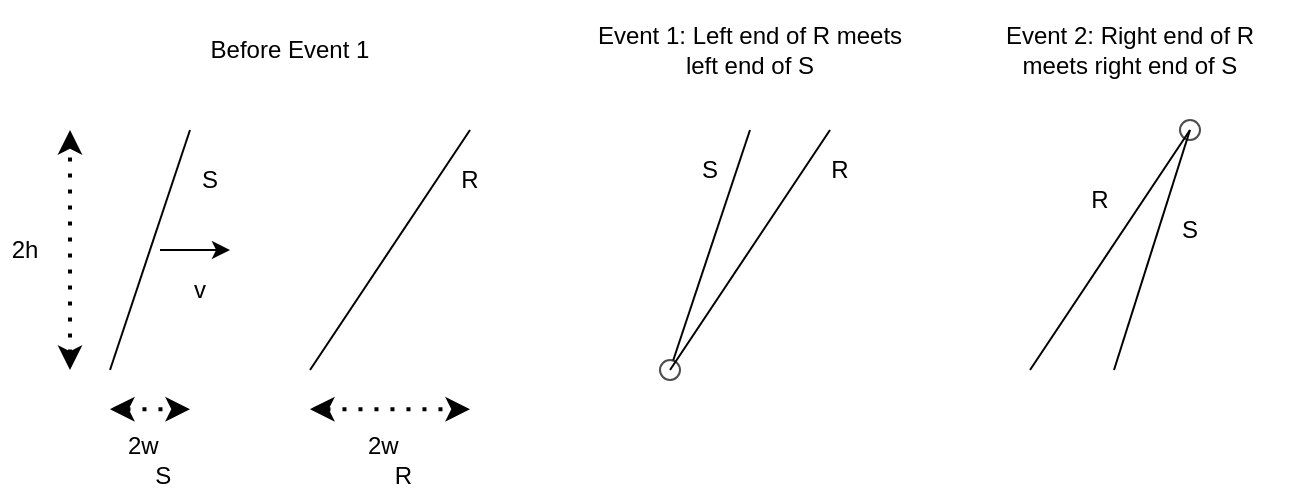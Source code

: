 <mxfile version="28.0.6">
  <diagram name="Page-1" id="28st5V9mePWmnh8NICEn">
    <mxGraphModel grid="1" page="1" gridSize="5" guides="1" tooltips="1" connect="1" arrows="1" fold="1" pageScale="1" pageWidth="850" pageHeight="1100" math="0" shadow="0">
      <root>
        <mxCell id="0" />
        <mxCell id="1" parent="0" />
        <mxCell id="ezrNfz-kKXgRJ8tDuEHS-6" value="" style="ellipse;whiteSpace=wrap;html=1;aspect=fixed;opacity=70;" vertex="1" parent="1">
          <mxGeometry x="375" y="220" width="10" height="10" as="geometry" />
        </mxCell>
        <mxCell id="ezrNfz-kKXgRJ8tDuEHS-5" value="" style="ellipse;whiteSpace=wrap;html=1;aspect=fixed;opacity=70;" vertex="1" parent="1">
          <mxGeometry x="635" y="100" width="10" height="10" as="geometry" />
        </mxCell>
        <mxCell id="Nci2a986SoMj50eW0rJr-2" value="R" style="rounded=0;whiteSpace=wrap;html=1;strokeColor=none;" vertex="1" parent="1">
          <mxGeometry x="240" y="115" width="80" height="30" as="geometry" />
        </mxCell>
        <mxCell id="Nci2a986SoMj50eW0rJr-4" value="S" style="rounded=0;whiteSpace=wrap;html=1;strokeColor=none;" vertex="1" parent="1">
          <mxGeometry x="130" y="115" width="40" height="30" as="geometry" />
        </mxCell>
        <mxCell id="NyozX-Rnlltd7XaDrdez-11" value="Event 1: Left end of R meets left end of S" style="rounded=0;whiteSpace=wrap;html=1;strokeColor=none;" vertex="1" parent="1">
          <mxGeometry x="340" y="40" width="160" height="50" as="geometry" />
        </mxCell>
        <mxCell id="NyozX-Rnlltd7XaDrdez-20" value="Event 2: Right end of R meets right end of S" style="rounded=0;whiteSpace=wrap;html=1;strokeColor=none;" vertex="1" parent="1">
          <mxGeometry x="530" y="40" width="160" height="50" as="geometry" />
        </mxCell>
        <mxCell id="MtNzExz9s50W6AGGrWGw-1" value="" style="endArrow=none;html=1;rounded=0;" edge="1" parent="1">
          <mxGeometry width="50" height="50" relative="1" as="geometry">
            <mxPoint x="200" y="225" as="sourcePoint" />
            <mxPoint x="280" y="105" as="targetPoint" />
          </mxGeometry>
        </mxCell>
        <mxCell id="MtNzExz9s50W6AGGrWGw-2" value="" style="endArrow=none;html=1;rounded=0;" edge="1" parent="1">
          <mxGeometry width="50" height="50" relative="1" as="geometry">
            <mxPoint x="100" y="225" as="sourcePoint" />
            <mxPoint x="140" y="105" as="targetPoint" />
          </mxGeometry>
        </mxCell>
        <mxCell id="MtNzExz9s50W6AGGrWGw-5" value="R" style="rounded=0;whiteSpace=wrap;html=1;strokeColor=none;" vertex="1" parent="1">
          <mxGeometry x="425" y="110" width="80" height="30" as="geometry" />
        </mxCell>
        <mxCell id="MtNzExz9s50W6AGGrWGw-6" value="S" style="rounded=0;whiteSpace=wrap;html=1;strokeColor=none;" vertex="1" parent="1">
          <mxGeometry x="380" y="110" width="40" height="30" as="geometry" />
        </mxCell>
        <mxCell id="MtNzExz9s50W6AGGrWGw-7" value="" style="endArrow=none;html=1;rounded=0;" edge="1" parent="1">
          <mxGeometry width="50" height="50" relative="1" as="geometry">
            <mxPoint x="380" y="225" as="sourcePoint" />
            <mxPoint x="460" y="105" as="targetPoint" />
          </mxGeometry>
        </mxCell>
        <mxCell id="MtNzExz9s50W6AGGrWGw-8" value="" style="endArrow=none;html=1;rounded=0;" edge="1" parent="1" source="ezrNfz-kKXgRJ8tDuEHS-6">
          <mxGeometry width="50" height="50" relative="1" as="geometry">
            <mxPoint x="380" y="225" as="sourcePoint" />
            <mxPoint x="420" y="105" as="targetPoint" />
          </mxGeometry>
        </mxCell>
        <mxCell id="MtNzExz9s50W6AGGrWGw-10" value="" style="endArrow=none;html=1;rounded=0;" edge="1" parent="1" target="ezrNfz-kKXgRJ8tDuEHS-6">
          <mxGeometry width="50" height="50" relative="1" as="geometry">
            <mxPoint x="380" y="225" as="sourcePoint" />
            <mxPoint x="420" y="105" as="targetPoint" />
          </mxGeometry>
        </mxCell>
        <mxCell id="MtNzExz9s50W6AGGrWGw-11" value="R" style="rounded=0;whiteSpace=wrap;html=1;strokeColor=none;" vertex="1" parent="1">
          <mxGeometry x="555" y="125" width="80" height="30" as="geometry" />
        </mxCell>
        <mxCell id="MtNzExz9s50W6AGGrWGw-12" value="S" style="rounded=0;whiteSpace=wrap;html=1;strokeColor=none;" vertex="1" parent="1">
          <mxGeometry x="620" y="140" width="40" height="30" as="geometry" />
        </mxCell>
        <mxCell id="MtNzExz9s50W6AGGrWGw-13" value="" style="endArrow=none;html=1;rounded=0;" edge="1" parent="1">
          <mxGeometry width="50" height="50" relative="1" as="geometry">
            <mxPoint x="560" y="225" as="sourcePoint" />
            <mxPoint x="640" y="105" as="targetPoint" />
          </mxGeometry>
        </mxCell>
        <mxCell id="MtNzExz9s50W6AGGrWGw-14" value="" style="endArrow=none;html=1;rounded=0;" edge="1" parent="1" source="ezrNfz-kKXgRJ8tDuEHS-5">
          <mxGeometry width="50" height="50" relative="1" as="geometry">
            <mxPoint x="602" y="220" as="sourcePoint" />
            <mxPoint x="640" y="105" as="targetPoint" />
          </mxGeometry>
        </mxCell>
        <mxCell id="MtNzExz9s50W6AGGrWGw-15" value="" style="endArrow=none;html=1;rounded=0;" edge="1" parent="1">
          <mxGeometry width="50" height="50" relative="1" as="geometry">
            <mxPoint x="602" y="225" as="sourcePoint" />
            <mxPoint x="640" y="105" as="targetPoint" />
          </mxGeometry>
        </mxCell>
        <mxCell id="MtNzExz9s50W6AGGrWGw-16" value="" style="endArrow=classic;html=1;rounded=0;" edge="1" parent="1">
          <mxGeometry width="50" height="50" relative="1" as="geometry">
            <mxPoint x="125" y="165" as="sourcePoint" />
            <mxPoint x="160" y="165" as="targetPoint" />
          </mxGeometry>
        </mxCell>
        <mxCell id="MtNzExz9s50W6AGGrWGw-18" value="2w&amp;nbsp;&amp;nbsp;&lt;div&gt;&amp;nbsp; &amp;nbsp; S&lt;/div&gt;" style="rounded=0;whiteSpace=wrap;html=1;strokeColor=none;" vertex="1" parent="1">
          <mxGeometry x="100" y="255" width="40" height="30" as="geometry" />
        </mxCell>
        <mxCell id="MtNzExz9s50W6AGGrWGw-19" value="2w&amp;nbsp;&amp;nbsp;&lt;div&gt;&amp;nbsp; &amp;nbsp; R&lt;/div&gt;" style="rounded=0;whiteSpace=wrap;html=1;strokeColor=none;" vertex="1" parent="1">
          <mxGeometry x="200" y="255" width="80" height="30" as="geometry" />
        </mxCell>
        <mxCell id="MtNzExz9s50W6AGGrWGw-21" value="" style="endArrow=classic;startArrow=classic;dashed=1;html=1;dashPattern=1 3;strokeWidth=2;rounded=0;" edge="1" parent="1">
          <mxGeometry width="50" height="50" relative="1" as="geometry">
            <mxPoint x="100" y="244.58" as="sourcePoint" />
            <mxPoint x="140" y="244.58" as="targetPoint" />
          </mxGeometry>
        </mxCell>
        <mxCell id="MtNzExz9s50W6AGGrWGw-22" value="" style="endArrow=classic;startArrow=classic;dashed=1;html=1;dashPattern=1 3;strokeWidth=2;rounded=0;" edge="1" parent="1">
          <mxGeometry width="50" height="50" relative="1" as="geometry">
            <mxPoint x="200" y="244.58" as="sourcePoint" />
            <mxPoint x="280" y="244.58" as="targetPoint" />
          </mxGeometry>
        </mxCell>
        <mxCell id="MtNzExz9s50W6AGGrWGw-23" value="" style="endArrow=classic;startArrow=classic;dashed=1;html=1;dashPattern=1 3;strokeWidth=2;rounded=0;" edge="1" parent="1">
          <mxGeometry width="50" height="50" relative="1" as="geometry">
            <mxPoint x="80" y="225" as="sourcePoint" />
            <mxPoint x="80" y="105" as="targetPoint" />
          </mxGeometry>
        </mxCell>
        <mxCell id="MtNzExz9s50W6AGGrWGw-24" value="2h" style="rounded=0;whiteSpace=wrap;html=1;strokeColor=none;" vertex="1" parent="1">
          <mxGeometry x="45" y="105" width="25" height="120" as="geometry" />
        </mxCell>
        <mxCell id="MtNzExz9s50W6AGGrWGw-26" value="v" style="rounded=0;whiteSpace=wrap;html=1;strokeColor=none;" vertex="1" parent="1">
          <mxGeometry x="125" y="170" width="40" height="30" as="geometry" />
        </mxCell>
        <mxCell id="MtNzExz9s50W6AGGrWGw-28" value="Before Event 1" style="rounded=0;whiteSpace=wrap;html=1;strokeColor=none;" vertex="1" parent="1">
          <mxGeometry x="110" y="40" width="160" height="50" as="geometry" />
        </mxCell>
      </root>
    </mxGraphModel>
  </diagram>
</mxfile>

